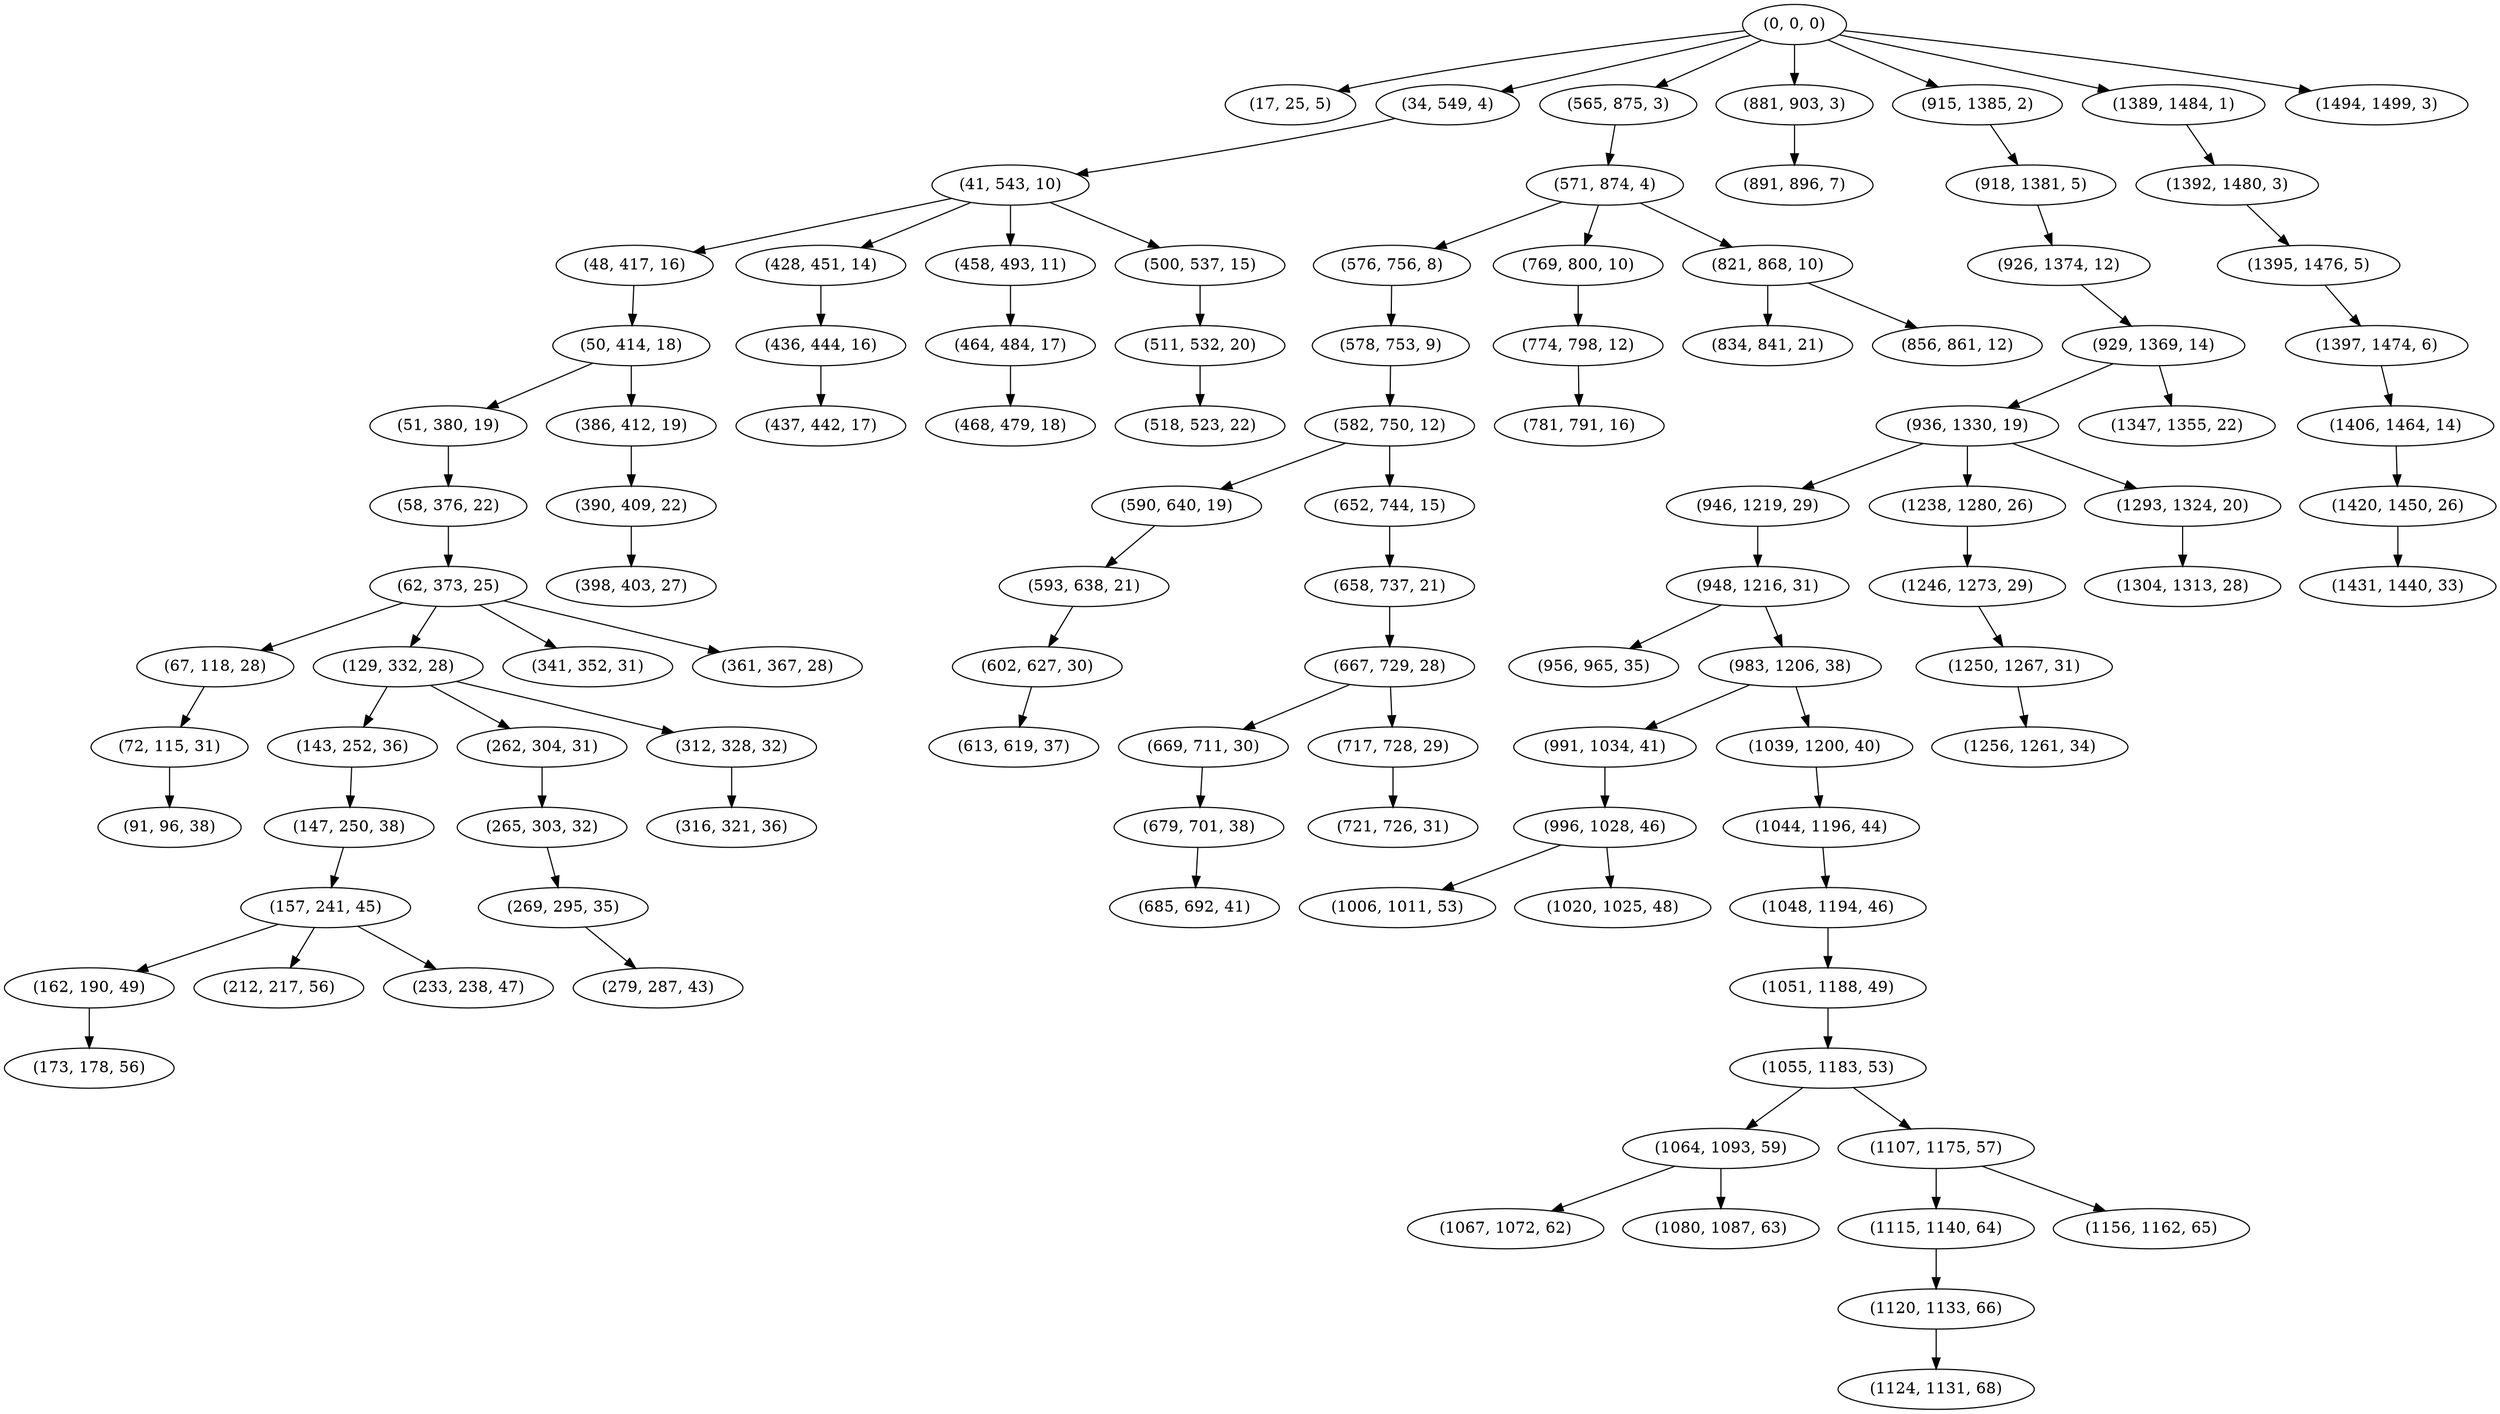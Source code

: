 digraph tree {
    "(0, 0, 0)";
    "(17, 25, 5)";
    "(34, 549, 4)";
    "(41, 543, 10)";
    "(48, 417, 16)";
    "(50, 414, 18)";
    "(51, 380, 19)";
    "(58, 376, 22)";
    "(62, 373, 25)";
    "(67, 118, 28)";
    "(72, 115, 31)";
    "(91, 96, 38)";
    "(129, 332, 28)";
    "(143, 252, 36)";
    "(147, 250, 38)";
    "(157, 241, 45)";
    "(162, 190, 49)";
    "(173, 178, 56)";
    "(212, 217, 56)";
    "(233, 238, 47)";
    "(262, 304, 31)";
    "(265, 303, 32)";
    "(269, 295, 35)";
    "(279, 287, 43)";
    "(312, 328, 32)";
    "(316, 321, 36)";
    "(341, 352, 31)";
    "(361, 367, 28)";
    "(386, 412, 19)";
    "(390, 409, 22)";
    "(398, 403, 27)";
    "(428, 451, 14)";
    "(436, 444, 16)";
    "(437, 442, 17)";
    "(458, 493, 11)";
    "(464, 484, 17)";
    "(468, 479, 18)";
    "(500, 537, 15)";
    "(511, 532, 20)";
    "(518, 523, 22)";
    "(565, 875, 3)";
    "(571, 874, 4)";
    "(576, 756, 8)";
    "(578, 753, 9)";
    "(582, 750, 12)";
    "(590, 640, 19)";
    "(593, 638, 21)";
    "(602, 627, 30)";
    "(613, 619, 37)";
    "(652, 744, 15)";
    "(658, 737, 21)";
    "(667, 729, 28)";
    "(669, 711, 30)";
    "(679, 701, 38)";
    "(685, 692, 41)";
    "(717, 728, 29)";
    "(721, 726, 31)";
    "(769, 800, 10)";
    "(774, 798, 12)";
    "(781, 791, 16)";
    "(821, 868, 10)";
    "(834, 841, 21)";
    "(856, 861, 12)";
    "(881, 903, 3)";
    "(891, 896, 7)";
    "(915, 1385, 2)";
    "(918, 1381, 5)";
    "(926, 1374, 12)";
    "(929, 1369, 14)";
    "(936, 1330, 19)";
    "(946, 1219, 29)";
    "(948, 1216, 31)";
    "(956, 965, 35)";
    "(983, 1206, 38)";
    "(991, 1034, 41)";
    "(996, 1028, 46)";
    "(1006, 1011, 53)";
    "(1020, 1025, 48)";
    "(1039, 1200, 40)";
    "(1044, 1196, 44)";
    "(1048, 1194, 46)";
    "(1051, 1188, 49)";
    "(1055, 1183, 53)";
    "(1064, 1093, 59)";
    "(1067, 1072, 62)";
    "(1080, 1087, 63)";
    "(1107, 1175, 57)";
    "(1115, 1140, 64)";
    "(1120, 1133, 66)";
    "(1124, 1131, 68)";
    "(1156, 1162, 65)";
    "(1238, 1280, 26)";
    "(1246, 1273, 29)";
    "(1250, 1267, 31)";
    "(1256, 1261, 34)";
    "(1293, 1324, 20)";
    "(1304, 1313, 28)";
    "(1347, 1355, 22)";
    "(1389, 1484, 1)";
    "(1392, 1480, 3)";
    "(1395, 1476, 5)";
    "(1397, 1474, 6)";
    "(1406, 1464, 14)";
    "(1420, 1450, 26)";
    "(1431, 1440, 33)";
    "(1494, 1499, 3)";
    "(0, 0, 0)" -> "(17, 25, 5)";
    "(0, 0, 0)" -> "(34, 549, 4)";
    "(0, 0, 0)" -> "(565, 875, 3)";
    "(0, 0, 0)" -> "(881, 903, 3)";
    "(0, 0, 0)" -> "(915, 1385, 2)";
    "(0, 0, 0)" -> "(1389, 1484, 1)";
    "(0, 0, 0)" -> "(1494, 1499, 3)";
    "(34, 549, 4)" -> "(41, 543, 10)";
    "(41, 543, 10)" -> "(48, 417, 16)";
    "(41, 543, 10)" -> "(428, 451, 14)";
    "(41, 543, 10)" -> "(458, 493, 11)";
    "(41, 543, 10)" -> "(500, 537, 15)";
    "(48, 417, 16)" -> "(50, 414, 18)";
    "(50, 414, 18)" -> "(51, 380, 19)";
    "(50, 414, 18)" -> "(386, 412, 19)";
    "(51, 380, 19)" -> "(58, 376, 22)";
    "(58, 376, 22)" -> "(62, 373, 25)";
    "(62, 373, 25)" -> "(67, 118, 28)";
    "(62, 373, 25)" -> "(129, 332, 28)";
    "(62, 373, 25)" -> "(341, 352, 31)";
    "(62, 373, 25)" -> "(361, 367, 28)";
    "(67, 118, 28)" -> "(72, 115, 31)";
    "(72, 115, 31)" -> "(91, 96, 38)";
    "(129, 332, 28)" -> "(143, 252, 36)";
    "(129, 332, 28)" -> "(262, 304, 31)";
    "(129, 332, 28)" -> "(312, 328, 32)";
    "(143, 252, 36)" -> "(147, 250, 38)";
    "(147, 250, 38)" -> "(157, 241, 45)";
    "(157, 241, 45)" -> "(162, 190, 49)";
    "(157, 241, 45)" -> "(212, 217, 56)";
    "(157, 241, 45)" -> "(233, 238, 47)";
    "(162, 190, 49)" -> "(173, 178, 56)";
    "(262, 304, 31)" -> "(265, 303, 32)";
    "(265, 303, 32)" -> "(269, 295, 35)";
    "(269, 295, 35)" -> "(279, 287, 43)";
    "(312, 328, 32)" -> "(316, 321, 36)";
    "(386, 412, 19)" -> "(390, 409, 22)";
    "(390, 409, 22)" -> "(398, 403, 27)";
    "(428, 451, 14)" -> "(436, 444, 16)";
    "(436, 444, 16)" -> "(437, 442, 17)";
    "(458, 493, 11)" -> "(464, 484, 17)";
    "(464, 484, 17)" -> "(468, 479, 18)";
    "(500, 537, 15)" -> "(511, 532, 20)";
    "(511, 532, 20)" -> "(518, 523, 22)";
    "(565, 875, 3)" -> "(571, 874, 4)";
    "(571, 874, 4)" -> "(576, 756, 8)";
    "(571, 874, 4)" -> "(769, 800, 10)";
    "(571, 874, 4)" -> "(821, 868, 10)";
    "(576, 756, 8)" -> "(578, 753, 9)";
    "(578, 753, 9)" -> "(582, 750, 12)";
    "(582, 750, 12)" -> "(590, 640, 19)";
    "(582, 750, 12)" -> "(652, 744, 15)";
    "(590, 640, 19)" -> "(593, 638, 21)";
    "(593, 638, 21)" -> "(602, 627, 30)";
    "(602, 627, 30)" -> "(613, 619, 37)";
    "(652, 744, 15)" -> "(658, 737, 21)";
    "(658, 737, 21)" -> "(667, 729, 28)";
    "(667, 729, 28)" -> "(669, 711, 30)";
    "(667, 729, 28)" -> "(717, 728, 29)";
    "(669, 711, 30)" -> "(679, 701, 38)";
    "(679, 701, 38)" -> "(685, 692, 41)";
    "(717, 728, 29)" -> "(721, 726, 31)";
    "(769, 800, 10)" -> "(774, 798, 12)";
    "(774, 798, 12)" -> "(781, 791, 16)";
    "(821, 868, 10)" -> "(834, 841, 21)";
    "(821, 868, 10)" -> "(856, 861, 12)";
    "(881, 903, 3)" -> "(891, 896, 7)";
    "(915, 1385, 2)" -> "(918, 1381, 5)";
    "(918, 1381, 5)" -> "(926, 1374, 12)";
    "(926, 1374, 12)" -> "(929, 1369, 14)";
    "(929, 1369, 14)" -> "(936, 1330, 19)";
    "(929, 1369, 14)" -> "(1347, 1355, 22)";
    "(936, 1330, 19)" -> "(946, 1219, 29)";
    "(936, 1330, 19)" -> "(1238, 1280, 26)";
    "(936, 1330, 19)" -> "(1293, 1324, 20)";
    "(946, 1219, 29)" -> "(948, 1216, 31)";
    "(948, 1216, 31)" -> "(956, 965, 35)";
    "(948, 1216, 31)" -> "(983, 1206, 38)";
    "(983, 1206, 38)" -> "(991, 1034, 41)";
    "(983, 1206, 38)" -> "(1039, 1200, 40)";
    "(991, 1034, 41)" -> "(996, 1028, 46)";
    "(996, 1028, 46)" -> "(1006, 1011, 53)";
    "(996, 1028, 46)" -> "(1020, 1025, 48)";
    "(1039, 1200, 40)" -> "(1044, 1196, 44)";
    "(1044, 1196, 44)" -> "(1048, 1194, 46)";
    "(1048, 1194, 46)" -> "(1051, 1188, 49)";
    "(1051, 1188, 49)" -> "(1055, 1183, 53)";
    "(1055, 1183, 53)" -> "(1064, 1093, 59)";
    "(1055, 1183, 53)" -> "(1107, 1175, 57)";
    "(1064, 1093, 59)" -> "(1067, 1072, 62)";
    "(1064, 1093, 59)" -> "(1080, 1087, 63)";
    "(1107, 1175, 57)" -> "(1115, 1140, 64)";
    "(1107, 1175, 57)" -> "(1156, 1162, 65)";
    "(1115, 1140, 64)" -> "(1120, 1133, 66)";
    "(1120, 1133, 66)" -> "(1124, 1131, 68)";
    "(1238, 1280, 26)" -> "(1246, 1273, 29)";
    "(1246, 1273, 29)" -> "(1250, 1267, 31)";
    "(1250, 1267, 31)" -> "(1256, 1261, 34)";
    "(1293, 1324, 20)" -> "(1304, 1313, 28)";
    "(1389, 1484, 1)" -> "(1392, 1480, 3)";
    "(1392, 1480, 3)" -> "(1395, 1476, 5)";
    "(1395, 1476, 5)" -> "(1397, 1474, 6)";
    "(1397, 1474, 6)" -> "(1406, 1464, 14)";
    "(1406, 1464, 14)" -> "(1420, 1450, 26)";
    "(1420, 1450, 26)" -> "(1431, 1440, 33)";
}
